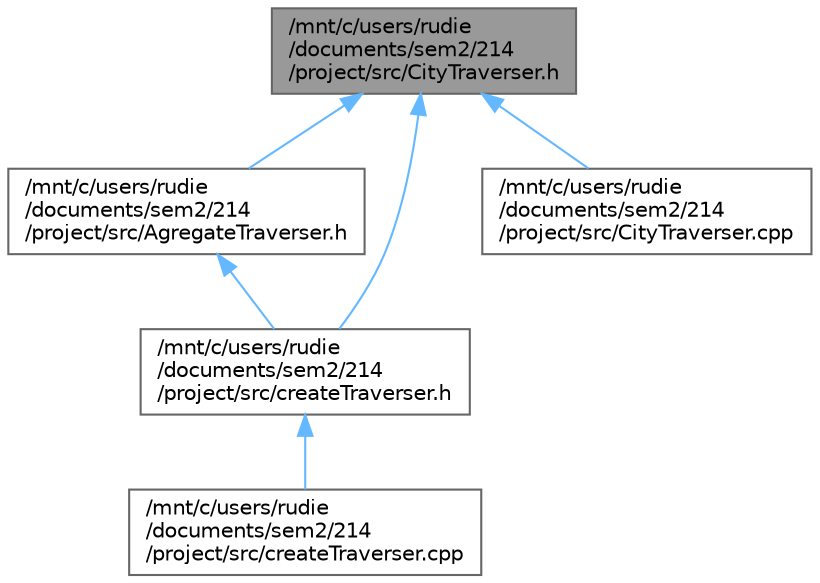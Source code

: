 digraph "/mnt/c/users/rudie/documents/sem2/214/project/src/CityTraverser.h"
{
 // LATEX_PDF_SIZE
  bgcolor="transparent";
  edge [fontname=Helvetica,fontsize=10,labelfontname=Helvetica,labelfontsize=10];
  node [fontname=Helvetica,fontsize=10,shape=box,height=0.2,width=0.4];
  Node1 [id="Node000001",label="/mnt/c/users/rudie\l/documents/sem2/214\l/project/src/CityTraverser.h",height=0.2,width=0.4,color="gray40", fillcolor="grey60", style="filled", fontcolor="black",tooltip="Header file for the CityTraverser class, a concrete iterator for traversing transportation elements i..."];
  Node1 -> Node2 [id="edge1_Node000001_Node000002",dir="back",color="steelblue1",style="solid",tooltip=" "];
  Node2 [id="Node000002",label="/mnt/c/users/rudie\l/documents/sem2/214\l/project/src/AgregateTraverser.h",height=0.2,width=0.4,color="grey40", fillcolor="white", style="filled",URL="$AgregateTraverser_8h.html",tooltip="Defines the AgregateTraverser class and its interface for creating CityTraverser objects."];
  Node2 -> Node3 [id="edge2_Node000002_Node000003",dir="back",color="steelblue1",style="solid",tooltip=" "];
  Node3 [id="Node000003",label="/mnt/c/users/rudie\l/documents/sem2/214\l/project/src/createTraverser.h",height=0.2,width=0.4,color="grey40", fillcolor="white", style="filled",URL="$createTraverser_8h.html",tooltip="Header file for the CreateTraverser class."];
  Node3 -> Node4 [id="edge3_Node000003_Node000004",dir="back",color="steelblue1",style="solid",tooltip=" "];
  Node4 [id="Node000004",label="/mnt/c/users/rudie\l/documents/sem2/214\l/project/src/createTraverser.cpp",height=0.2,width=0.4,color="grey40", fillcolor="white", style="filled",URL="$createTraverser_8cpp.html",tooltip="Implementation of the CreateTraverser class for creating CityTraverser objects."];
  Node1 -> Node5 [id="edge4_Node000001_Node000005",dir="back",color="steelblue1",style="solid",tooltip=" "];
  Node5 [id="Node000005",label="/mnt/c/users/rudie\l/documents/sem2/214\l/project/src/CityTraverser.cpp",height=0.2,width=0.4,color="grey40", fillcolor="white", style="filled",URL="$CityTraverser_8cpp.html",tooltip="Implementation of the CityTraverser class."];
  Node1 -> Node3 [id="edge5_Node000001_Node000003",dir="back",color="steelblue1",style="solid",tooltip=" "];
}
